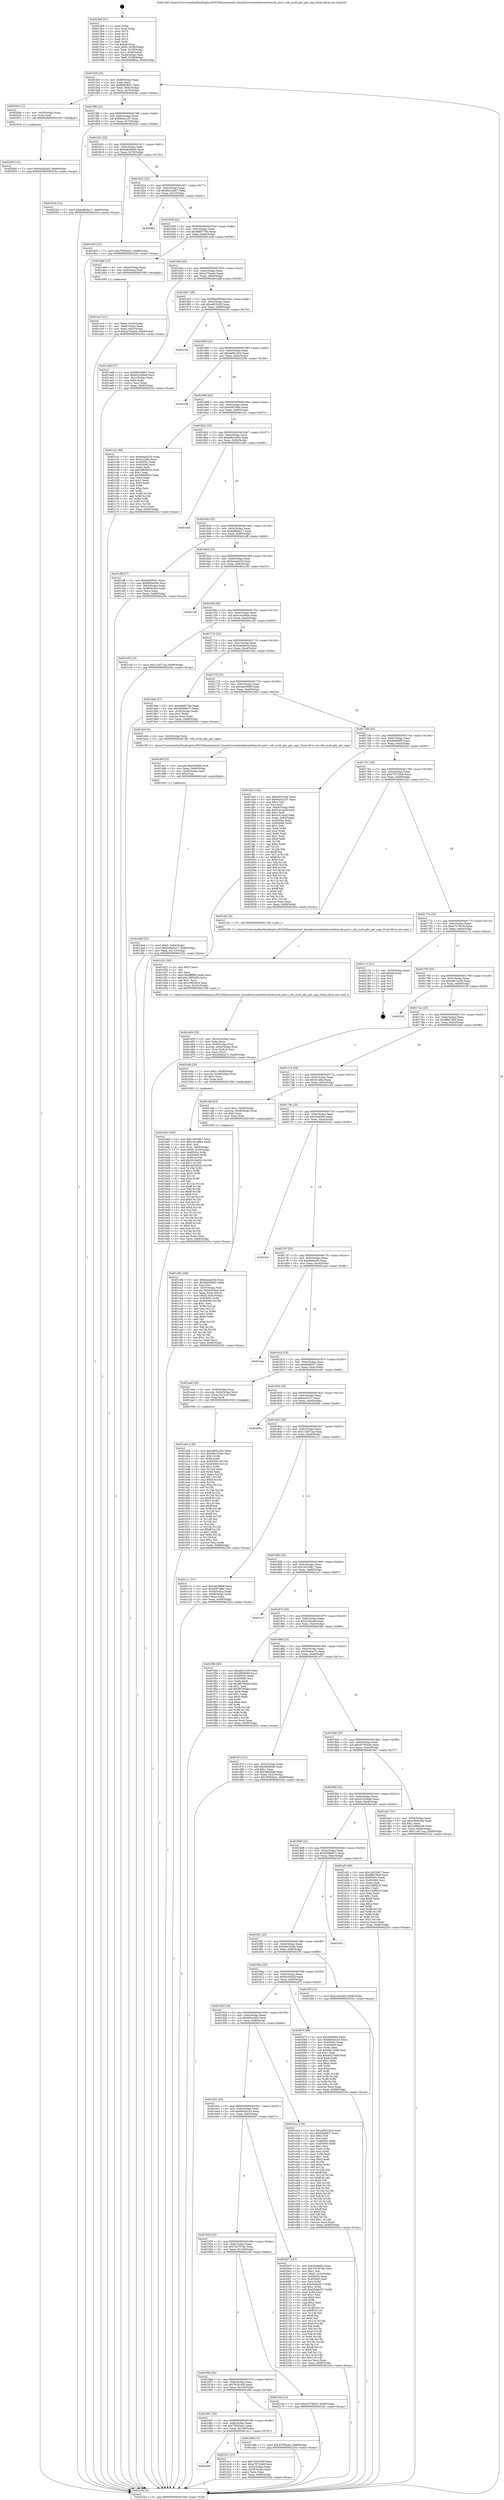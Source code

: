 digraph "0x4015b0" {
  label = "0x4015b0 (/mnt/c/Users/mathe/Desktop/tcc/POCII/binaries/extr_linuxdriversnetethernetsfcmcdi_port.c_efx_mcdi_phy_get_caps_Final-ollvm.out::main(0))"
  labelloc = "t"
  node[shape=record]

  Entry [label="",width=0.3,height=0.3,shape=circle,fillcolor=black,style=filled]
  "0x4015df" [label="{
     0x4015df [23]\l
     | [instrs]\l
     &nbsp;&nbsp;0x4015df \<+3\>: mov -0x68(%rbp),%eax\l
     &nbsp;&nbsp;0x4015e2 \<+2\>: mov %eax,%ecx\l
     &nbsp;&nbsp;0x4015e4 \<+6\>: sub $0x8d62f031,%ecx\l
     &nbsp;&nbsp;0x4015ea \<+3\>: mov %eax,-0x6c(%rbp)\l
     &nbsp;&nbsp;0x4015ed \<+3\>: mov %ecx,-0x70(%rbp)\l
     &nbsp;&nbsp;0x4015f0 \<+6\>: je 000000000040204a \<main+0xa9a\>\l
  }"]
  "0x40204a" [label="{
     0x40204a [12]\l
     | [instrs]\l
     &nbsp;&nbsp;0x40204a \<+4\>: mov -0x50(%rbp),%rax\l
     &nbsp;&nbsp;0x40204e \<+3\>: mov %rax,%rdi\l
     &nbsp;&nbsp;0x402051 \<+5\>: call 0000000000401030 \<free@plt\>\l
     | [calls]\l
     &nbsp;&nbsp;0x401030 \{1\} (unknown)\l
  }"]
  "0x4015f6" [label="{
     0x4015f6 [22]\l
     | [instrs]\l
     &nbsp;&nbsp;0x4015f6 \<+5\>: jmp 00000000004015fb \<main+0x4b\>\l
     &nbsp;&nbsp;0x4015fb \<+3\>: mov -0x6c(%rbp),%eax\l
     &nbsp;&nbsp;0x4015fe \<+5\>: sub $0x9a3a12f7,%eax\l
     &nbsp;&nbsp;0x401603 \<+3\>: mov %eax,-0x74(%rbp)\l
     &nbsp;&nbsp;0x401606 \<+6\>: je 000000000040203e \<main+0xa8e\>\l
  }"]
  Exit [label="",width=0.3,height=0.3,shape=circle,fillcolor=black,style=filled,peripheries=2]
  "0x40203e" [label="{
     0x40203e [12]\l
     | [instrs]\l
     &nbsp;&nbsp;0x40203e \<+7\>: movl $0xbd9e9a17,-0x68(%rbp)\l
     &nbsp;&nbsp;0x402045 \<+5\>: jmp 000000000040225a \<main+0xcaa\>\l
  }"]
  "0x40160c" [label="{
     0x40160c [22]\l
     | [instrs]\l
     &nbsp;&nbsp;0x40160c \<+5\>: jmp 0000000000401611 \<main+0x61\>\l
     &nbsp;&nbsp;0x401611 \<+3\>: mov -0x6c(%rbp),%eax\l
     &nbsp;&nbsp;0x401614 \<+5\>: sub $0x9a8398d3,%eax\l
     &nbsp;&nbsp;0x401619 \<+3\>: mov %eax,-0x78(%rbp)\l
     &nbsp;&nbsp;0x40161c \<+6\>: je 0000000000401d05 \<main+0x755\>\l
  }"]
  "0x402056" [label="{
     0x402056 [12]\l
     | [instrs]\l
     &nbsp;&nbsp;0x402056 \<+7\>: movl $0x643d5a2f,-0x68(%rbp)\l
     &nbsp;&nbsp;0x40205d \<+5\>: jmp 000000000040225a \<main+0xcaa\>\l
  }"]
  "0x401d05" [label="{
     0x401d05 [12]\l
     | [instrs]\l
     &nbsp;&nbsp;0x401d05 \<+7\>: movl $0x78583ee1,-0x68(%rbp)\l
     &nbsp;&nbsp;0x401d0c \<+5\>: jmp 000000000040225a \<main+0xcaa\>\l
  }"]
  "0x401622" [label="{
     0x401622 [22]\l
     | [instrs]\l
     &nbsp;&nbsp;0x401622 \<+5\>: jmp 0000000000401627 \<main+0x77\>\l
     &nbsp;&nbsp;0x401627 \<+3\>: mov -0x6c(%rbp),%eax\l
     &nbsp;&nbsp;0x40162a \<+5\>: sub $0x9b2c4bb7,%eax\l
     &nbsp;&nbsp;0x40162f \<+3\>: mov %eax,-0x7c(%rbp)\l
     &nbsp;&nbsp;0x401632 \<+6\>: je 0000000000402062 \<main+0xab2\>\l
  }"]
  "0x401eb4" [label="{
     0x401eb4 [139]\l
     | [instrs]\l
     &nbsp;&nbsp;0x401eb4 \<+5\>: mov $0xad941454,%edx\l
     &nbsp;&nbsp;0x401eb9 \<+5\>: mov $0x49e15e9e,%esi\l
     &nbsp;&nbsp;0x401ebe \<+3\>: mov $0x1,%r8b\l
     &nbsp;&nbsp;0x401ec1 \<+3\>: xor %r9d,%r9d\l
     &nbsp;&nbsp;0x401ec4 \<+8\>: mov 0x40505c,%r10d\l
     &nbsp;&nbsp;0x401ecc \<+8\>: mov 0x405060,%r11d\l
     &nbsp;&nbsp;0x401ed4 \<+4\>: sub $0x1,%r9d\l
     &nbsp;&nbsp;0x401ed8 \<+3\>: mov %r10d,%ebx\l
     &nbsp;&nbsp;0x401edb \<+3\>: add %r9d,%ebx\l
     &nbsp;&nbsp;0x401ede \<+4\>: imul %ebx,%r10d\l
     &nbsp;&nbsp;0x401ee2 \<+4\>: and $0x1,%r10d\l
     &nbsp;&nbsp;0x401ee6 \<+4\>: cmp $0x0,%r10d\l
     &nbsp;&nbsp;0x401eea \<+4\>: sete %r14b\l
     &nbsp;&nbsp;0x401eee \<+4\>: cmp $0xa,%r11d\l
     &nbsp;&nbsp;0x401ef2 \<+4\>: setl %r15b\l
     &nbsp;&nbsp;0x401ef6 \<+3\>: mov %r14b,%r12b\l
     &nbsp;&nbsp;0x401ef9 \<+4\>: xor $0xff,%r12b\l
     &nbsp;&nbsp;0x401efd \<+3\>: mov %r15b,%r13b\l
     &nbsp;&nbsp;0x401f00 \<+4\>: xor $0xff,%r13b\l
     &nbsp;&nbsp;0x401f04 \<+4\>: xor $0x1,%r8b\l
     &nbsp;&nbsp;0x401f08 \<+3\>: mov %r12b,%al\l
     &nbsp;&nbsp;0x401f0b \<+2\>: and $0xff,%al\l
     &nbsp;&nbsp;0x401f0d \<+3\>: and %r8b,%r14b\l
     &nbsp;&nbsp;0x401f10 \<+3\>: mov %r13b,%cl\l
     &nbsp;&nbsp;0x401f13 \<+3\>: and $0xff,%cl\l
     &nbsp;&nbsp;0x401f16 \<+3\>: and %r8b,%r15b\l
     &nbsp;&nbsp;0x401f19 \<+3\>: or %r14b,%al\l
     &nbsp;&nbsp;0x401f1c \<+3\>: or %r15b,%cl\l
     &nbsp;&nbsp;0x401f1f \<+2\>: xor %cl,%al\l
     &nbsp;&nbsp;0x401f21 \<+3\>: or %r13b,%r12b\l
     &nbsp;&nbsp;0x401f24 \<+4\>: xor $0xff,%r12b\l
     &nbsp;&nbsp;0x401f28 \<+4\>: or $0x1,%r8b\l
     &nbsp;&nbsp;0x401f2c \<+3\>: and %r8b,%r12b\l
     &nbsp;&nbsp;0x401f2f \<+3\>: or %r12b,%al\l
     &nbsp;&nbsp;0x401f32 \<+2\>: test $0x1,%al\l
     &nbsp;&nbsp;0x401f34 \<+3\>: cmovne %esi,%edx\l
     &nbsp;&nbsp;0x401f37 \<+3\>: mov %edx,-0x68(%rbp)\l
     &nbsp;&nbsp;0x401f3a \<+5\>: jmp 000000000040225a \<main+0xcaa\>\l
  }"]
  "0x402062" [label="{
     0x402062\l
  }", style=dashed]
  "0x401638" [label="{
     0x401638 [22]\l
     | [instrs]\l
     &nbsp;&nbsp;0x401638 \<+5\>: jmp 000000000040163d \<main+0x8d\>\l
     &nbsp;&nbsp;0x40163d \<+3\>: mov -0x6c(%rbp),%eax\l
     &nbsp;&nbsp;0x401640 \<+5\>: sub $0x9d68779a,%eax\l
     &nbsp;&nbsp;0x401645 \<+3\>: mov %eax,-0x80(%rbp)\l
     &nbsp;&nbsp;0x401648 \<+6\>: je 0000000000401ab6 \<main+0x506\>\l
  }"]
  "0x401de6" [label="{
     0x401de6 [25]\l
     | [instrs]\l
     &nbsp;&nbsp;0x401de6 \<+7\>: movl $0x0,-0x64(%rbp)\l
     &nbsp;&nbsp;0x401ded \<+7\>: movl $0xbd9e9a17,-0x68(%rbp)\l
     &nbsp;&nbsp;0x401df4 \<+6\>: mov %eax,-0x110(%rbp)\l
     &nbsp;&nbsp;0x401dfa \<+5\>: jmp 000000000040225a \<main+0xcaa\>\l
  }"]
  "0x401ab6" [label="{
     0x401ab6 [13]\l
     | [instrs]\l
     &nbsp;&nbsp;0x401ab6 \<+4\>: mov -0x40(%rbp),%rax\l
     &nbsp;&nbsp;0x401aba \<+4\>: mov 0x8(%rax),%rdi\l
     &nbsp;&nbsp;0x401abe \<+5\>: call 0000000000401060 \<atoi@plt\>\l
     | [calls]\l
     &nbsp;&nbsp;0x401060 \{1\} (unknown)\l
  }"]
  "0x40164e" [label="{
     0x40164e [25]\l
     | [instrs]\l
     &nbsp;&nbsp;0x40164e \<+5\>: jmp 0000000000401653 \<main+0xa3\>\l
     &nbsp;&nbsp;0x401653 \<+3\>: mov -0x6c(%rbp),%eax\l
     &nbsp;&nbsp;0x401656 \<+5\>: sub $0xa275aacb,%eax\l
     &nbsp;&nbsp;0x40165b \<+6\>: mov %eax,-0x84(%rbp)\l
     &nbsp;&nbsp;0x401661 \<+6\>: je 0000000000401ad8 \<main+0x528\>\l
  }"]
  "0x401dcf" [label="{
     0x401dcf [23]\l
     | [instrs]\l
     &nbsp;&nbsp;0x401dcf \<+10\>: movabs $0x4030b6,%rdi\l
     &nbsp;&nbsp;0x401dd9 \<+3\>: mov %eax,-0x60(%rbp)\l
     &nbsp;&nbsp;0x401ddc \<+3\>: mov -0x60(%rbp),%esi\l
     &nbsp;&nbsp;0x401ddf \<+2\>: mov $0x0,%al\l
     &nbsp;&nbsp;0x401de1 \<+5\>: call 0000000000401040 \<printf@plt\>\l
     | [calls]\l
     &nbsp;&nbsp;0x401040 \{1\} (unknown)\l
  }"]
  "0x401ad8" [label="{
     0x401ad8 [27]\l
     | [instrs]\l
     &nbsp;&nbsp;0x401ad8 \<+5\>: mov $0x9b2c4bb7,%eax\l
     &nbsp;&nbsp;0x401add \<+5\>: mov $0x421b5be8,%ecx\l
     &nbsp;&nbsp;0x401ae2 \<+3\>: mov -0x2c(%rbp),%edx\l
     &nbsp;&nbsp;0x401ae5 \<+3\>: cmp $0x0,%edx\l
     &nbsp;&nbsp;0x401ae8 \<+3\>: cmove %ecx,%eax\l
     &nbsp;&nbsp;0x401aeb \<+3\>: mov %eax,-0x68(%rbp)\l
     &nbsp;&nbsp;0x401aee \<+5\>: jmp 000000000040225a \<main+0xcaa\>\l
  }"]
  "0x401667" [label="{
     0x401667 [25]\l
     | [instrs]\l
     &nbsp;&nbsp;0x401667 \<+5\>: jmp 000000000040166c \<main+0xbc\>\l
     &nbsp;&nbsp;0x40166c \<+3\>: mov -0x6c(%rbp),%eax\l
     &nbsp;&nbsp;0x40166f \<+5\>: sub $0xa4f15c50,%eax\l
     &nbsp;&nbsp;0x401674 \<+6\>: mov %eax,-0x88(%rbp)\l
     &nbsp;&nbsp;0x40167a \<+6\>: je 000000000040222b \<main+0xc7b\>\l
  }"]
  "0x401d59" [label="{
     0x401d59 [35]\l
     | [instrs]\l
     &nbsp;&nbsp;0x401d59 \<+6\>: mov -0x10c(%rbp),%ecx\l
     &nbsp;&nbsp;0x401d5f \<+3\>: imul %eax,%ecx\l
     &nbsp;&nbsp;0x401d62 \<+4\>: mov -0x50(%rbp),%rsi\l
     &nbsp;&nbsp;0x401d66 \<+4\>: movslq -0x54(%rbp),%rdi\l
     &nbsp;&nbsp;0x401d6a \<+4\>: mov (%rsi,%rdi,8),%rsi\l
     &nbsp;&nbsp;0x401d6e \<+2\>: mov %ecx,(%rsi)\l
     &nbsp;&nbsp;0x401d70 \<+7\>: movl $0x3b0bac7c,-0x68(%rbp)\l
     &nbsp;&nbsp;0x401d77 \<+5\>: jmp 000000000040225a \<main+0xcaa\>\l
  }"]
  "0x40222b" [label="{
     0x40222b\l
  }", style=dashed]
  "0x401680" [label="{
     0x401680 [25]\l
     | [instrs]\l
     &nbsp;&nbsp;0x401680 \<+5\>: jmp 0000000000401685 \<main+0xd5\>\l
     &nbsp;&nbsp;0x401685 \<+3\>: mov -0x6c(%rbp),%eax\l
     &nbsp;&nbsp;0x401688 \<+5\>: sub $0xad941454,%eax\l
     &nbsp;&nbsp;0x40168d \<+6\>: mov %eax,-0x8c(%rbp)\l
     &nbsp;&nbsp;0x401693 \<+6\>: je 000000000040220b \<main+0xc5b\>\l
  }"]
  "0x401d31" [label="{
     0x401d31 [40]\l
     | [instrs]\l
     &nbsp;&nbsp;0x401d31 \<+5\>: mov $0x2,%ecx\l
     &nbsp;&nbsp;0x401d36 \<+1\>: cltd\l
     &nbsp;&nbsp;0x401d37 \<+2\>: idiv %ecx\l
     &nbsp;&nbsp;0x401d39 \<+6\>: imul $0xfffffffe,%edx,%ecx\l
     &nbsp;&nbsp;0x401d3f \<+6\>: add $0x19f02d5d,%ecx\l
     &nbsp;&nbsp;0x401d45 \<+3\>: add $0x1,%ecx\l
     &nbsp;&nbsp;0x401d48 \<+6\>: sub $0x19f02d5d,%ecx\l
     &nbsp;&nbsp;0x401d4e \<+6\>: mov %ecx,-0x10c(%rbp)\l
     &nbsp;&nbsp;0x401d54 \<+5\>: call 0000000000401160 \<next_i\>\l
     | [calls]\l
     &nbsp;&nbsp;0x401160 \{1\} (/mnt/c/Users/mathe/Desktop/tcc/POCII/binaries/extr_linuxdriversnetethernetsfcmcdi_port.c_efx_mcdi_phy_get_caps_Final-ollvm.out::next_i)\l
  }"]
  "0x40220b" [label="{
     0x40220b\l
  }", style=dashed]
  "0x401699" [label="{
     0x401699 [25]\l
     | [instrs]\l
     &nbsp;&nbsp;0x401699 \<+5\>: jmp 000000000040169e \<main+0xee\>\l
     &nbsp;&nbsp;0x40169e \<+3\>: mov -0x6c(%rbp),%eax\l
     &nbsp;&nbsp;0x4016a1 \<+5\>: sub $0xb0974fbc,%eax\l
     &nbsp;&nbsp;0x4016a6 \<+6\>: mov %eax,-0x90(%rbp)\l
     &nbsp;&nbsp;0x4016ac \<+6\>: je 0000000000401c2c \<main+0x67c\>\l
  }"]
  "0x4019a0" [label="{
     0x4019a0\l
  }", style=dashed]
  "0x401c2c" [label="{
     0x401c2c [88]\l
     | [instrs]\l
     &nbsp;&nbsp;0x401c2c \<+5\>: mov $0xbeead23b,%eax\l
     &nbsp;&nbsp;0x401c31 \<+5\>: mov $0x5c2d9a,%ecx\l
     &nbsp;&nbsp;0x401c36 \<+7\>: mov 0x40505c,%edx\l
     &nbsp;&nbsp;0x401c3d \<+7\>: mov 0x405060,%esi\l
     &nbsp;&nbsp;0x401c44 \<+2\>: mov %edx,%edi\l
     &nbsp;&nbsp;0x401c46 \<+6\>: sub $0xb98d5923,%edi\l
     &nbsp;&nbsp;0x401c4c \<+3\>: sub $0x1,%edi\l
     &nbsp;&nbsp;0x401c4f \<+6\>: add $0xb98d5923,%edi\l
     &nbsp;&nbsp;0x401c55 \<+3\>: imul %edi,%edx\l
     &nbsp;&nbsp;0x401c58 \<+3\>: and $0x1,%edx\l
     &nbsp;&nbsp;0x401c5b \<+3\>: cmp $0x0,%edx\l
     &nbsp;&nbsp;0x401c5e \<+4\>: sete %r8b\l
     &nbsp;&nbsp;0x401c62 \<+3\>: cmp $0xa,%esi\l
     &nbsp;&nbsp;0x401c65 \<+4\>: setl %r9b\l
     &nbsp;&nbsp;0x401c69 \<+3\>: mov %r8b,%r10b\l
     &nbsp;&nbsp;0x401c6c \<+3\>: and %r9b,%r10b\l
     &nbsp;&nbsp;0x401c6f \<+3\>: xor %r9b,%r8b\l
     &nbsp;&nbsp;0x401c72 \<+3\>: or %r8b,%r10b\l
     &nbsp;&nbsp;0x401c75 \<+4\>: test $0x1,%r10b\l
     &nbsp;&nbsp;0x401c79 \<+3\>: cmovne %ecx,%eax\l
     &nbsp;&nbsp;0x401c7c \<+3\>: mov %eax,-0x68(%rbp)\l
     &nbsp;&nbsp;0x401c7f \<+5\>: jmp 000000000040225a \<main+0xcaa\>\l
  }"]
  "0x4016b2" [label="{
     0x4016b2 [25]\l
     | [instrs]\l
     &nbsp;&nbsp;0x4016b2 \<+5\>: jmp 00000000004016b7 \<main+0x107\>\l
     &nbsp;&nbsp;0x4016b7 \<+3\>: mov -0x6c(%rbp),%eax\l
     &nbsp;&nbsp;0x4016ba \<+5\>: sub $0xb981b40d,%eax\l
     &nbsp;&nbsp;0x4016bf \<+6\>: mov %eax,-0x94(%rbp)\l
     &nbsp;&nbsp;0x4016c5 \<+6\>: je 0000000000401a4b \<main+0x49b\>\l
  }"]
  "0x401d11" [label="{
     0x401d11 [27]\l
     | [instrs]\l
     &nbsp;&nbsp;0x401d11 \<+5\>: mov $0x7828183f,%eax\l
     &nbsp;&nbsp;0x401d16 \<+5\>: mov $0xe70724b8,%ecx\l
     &nbsp;&nbsp;0x401d1b \<+3\>: mov -0x5c(%rbp),%edx\l
     &nbsp;&nbsp;0x401d1e \<+3\>: cmp -0x58(%rbp),%edx\l
     &nbsp;&nbsp;0x401d21 \<+3\>: cmovl %ecx,%eax\l
     &nbsp;&nbsp;0x401d24 \<+3\>: mov %eax,-0x68(%rbp)\l
     &nbsp;&nbsp;0x401d27 \<+5\>: jmp 000000000040225a \<main+0xcaa\>\l
  }"]
  "0x401a4b" [label="{
     0x401a4b\l
  }", style=dashed]
  "0x4016cb" [label="{
     0x4016cb [25]\l
     | [instrs]\l
     &nbsp;&nbsp;0x4016cb \<+5\>: jmp 00000000004016d0 \<main+0x120\>\l
     &nbsp;&nbsp;0x4016d0 \<+3\>: mov -0x6c(%rbp),%eax\l
     &nbsp;&nbsp;0x4016d3 \<+5\>: sub $0xbd9e9a17,%eax\l
     &nbsp;&nbsp;0x4016d8 \<+6\>: mov %eax,-0x98(%rbp)\l
     &nbsp;&nbsp;0x4016de \<+6\>: je 0000000000401dff \<main+0x84f\>\l
  }"]
  "0x401987" [label="{
     0x401987 [25]\l
     | [instrs]\l
     &nbsp;&nbsp;0x401987 \<+5\>: jmp 000000000040198c \<main+0x3dc\>\l
     &nbsp;&nbsp;0x40198c \<+3\>: mov -0x6c(%rbp),%eax\l
     &nbsp;&nbsp;0x40198f \<+5\>: sub $0x78583ee1,%eax\l
     &nbsp;&nbsp;0x401994 \<+6\>: mov %eax,-0x108(%rbp)\l
     &nbsp;&nbsp;0x40199a \<+6\>: je 0000000000401d11 \<main+0x761\>\l
  }"]
  "0x401dff" [label="{
     0x401dff [27]\l
     | [instrs]\l
     &nbsp;&nbsp;0x401dff \<+5\>: mov $0x8d62f031,%eax\l
     &nbsp;&nbsp;0x401e04 \<+5\>: mov $0x665ecfd4,%ecx\l
     &nbsp;&nbsp;0x401e09 \<+3\>: mov -0x64(%rbp),%edx\l
     &nbsp;&nbsp;0x401e0c \<+3\>: cmp -0x48(%rbp),%edx\l
     &nbsp;&nbsp;0x401e0f \<+3\>: cmovl %ecx,%eax\l
     &nbsp;&nbsp;0x401e12 \<+3\>: mov %eax,-0x68(%rbp)\l
     &nbsp;&nbsp;0x401e15 \<+5\>: jmp 000000000040225a \<main+0xcaa\>\l
  }"]
  "0x4016e4" [label="{
     0x4016e4 [25]\l
     | [instrs]\l
     &nbsp;&nbsp;0x4016e4 \<+5\>: jmp 00000000004016e9 \<main+0x139\>\l
     &nbsp;&nbsp;0x4016e9 \<+3\>: mov -0x6c(%rbp),%eax\l
     &nbsp;&nbsp;0x4016ec \<+5\>: sub $0xbeead23b,%eax\l
     &nbsp;&nbsp;0x4016f1 \<+6\>: mov %eax,-0x9c(%rbp)\l
     &nbsp;&nbsp;0x4016f7 \<+6\>: je 00000000004021d5 \<main+0xc25\>\l
  }"]
  "0x401d9b" [label="{
     0x401d9b [12]\l
     | [instrs]\l
     &nbsp;&nbsp;0x401d9b \<+7\>: movl $0x40795a4b,-0x68(%rbp)\l
     &nbsp;&nbsp;0x401da2 \<+5\>: jmp 000000000040225a \<main+0xcaa\>\l
  }"]
  "0x4021d5" [label="{
     0x4021d5\l
  }", style=dashed]
  "0x4016fd" [label="{
     0x4016fd [25]\l
     | [instrs]\l
     &nbsp;&nbsp;0x4016fd \<+5\>: jmp 0000000000401702 \<main+0x152\>\l
     &nbsp;&nbsp;0x401702 \<+3\>: mov -0x6c(%rbp),%eax\l
     &nbsp;&nbsp;0x401705 \<+5\>: sub $0xc3ccd8b4,%eax\l
     &nbsp;&nbsp;0x40170a \<+6\>: mov %eax,-0xa0(%rbp)\l
     &nbsp;&nbsp;0x401710 \<+6\>: je 0000000000401c05 \<main+0x655\>\l
  }"]
  "0x40196e" [label="{
     0x40196e [25]\l
     | [instrs]\l
     &nbsp;&nbsp;0x40196e \<+5\>: jmp 0000000000401973 \<main+0x3c3\>\l
     &nbsp;&nbsp;0x401973 \<+3\>: mov -0x6c(%rbp),%eax\l
     &nbsp;&nbsp;0x401976 \<+5\>: sub $0x7828183f,%eax\l
     &nbsp;&nbsp;0x40197b \<+6\>: mov %eax,-0x104(%rbp)\l
     &nbsp;&nbsp;0x401981 \<+6\>: je 0000000000401d9b \<main+0x7eb\>\l
  }"]
  "0x401c05" [label="{
     0x401c05 [12]\l
     | [instrs]\l
     &nbsp;&nbsp;0x401c05 \<+7\>: movl $0x114d71aa,-0x68(%rbp)\l
     &nbsp;&nbsp;0x401c0c \<+5\>: jmp 000000000040225a \<main+0xcaa\>\l
  }"]
  "0x401716" [label="{
     0x401716 [25]\l
     | [instrs]\l
     &nbsp;&nbsp;0x401716 \<+5\>: jmp 000000000040171b \<main+0x16b\>\l
     &nbsp;&nbsp;0x40171b \<+3\>: mov -0x6c(%rbp),%eax\l
     &nbsp;&nbsp;0x40171e \<+5\>: sub $0xd3e9de5a,%eax\l
     &nbsp;&nbsp;0x401723 \<+6\>: mov %eax,-0xa4(%rbp)\l
     &nbsp;&nbsp;0x401729 \<+6\>: je 00000000004019aa \<main+0x3fa\>\l
  }"]
  "0x40216e" [label="{
     0x40216e [12]\l
     | [instrs]\l
     &nbsp;&nbsp;0x40216e \<+7\>: movl $0xe7578e30,-0x68(%rbp)\l
     &nbsp;&nbsp;0x402175 \<+5\>: jmp 000000000040225a \<main+0xcaa\>\l
  }"]
  "0x4019aa" [label="{
     0x4019aa [27]\l
     | [instrs]\l
     &nbsp;&nbsp;0x4019aa \<+5\>: mov $0x9d68779a,%eax\l
     &nbsp;&nbsp;0x4019af \<+5\>: mov $0x4506b671,%ecx\l
     &nbsp;&nbsp;0x4019b4 \<+3\>: mov -0x30(%rbp),%edx\l
     &nbsp;&nbsp;0x4019b7 \<+3\>: cmp $0x2,%edx\l
     &nbsp;&nbsp;0x4019ba \<+3\>: cmovne %ecx,%eax\l
     &nbsp;&nbsp;0x4019bd \<+3\>: mov %eax,-0x68(%rbp)\l
     &nbsp;&nbsp;0x4019c0 \<+5\>: jmp 000000000040225a \<main+0xcaa\>\l
  }"]
  "0x40172f" [label="{
     0x40172f [25]\l
     | [instrs]\l
     &nbsp;&nbsp;0x40172f \<+5\>: jmp 0000000000401734 \<main+0x184\>\l
     &nbsp;&nbsp;0x401734 \<+3\>: mov -0x6c(%rbp),%eax\l
     &nbsp;&nbsp;0x401737 \<+5\>: sub $0xdab3884f,%eax\l
     &nbsp;&nbsp;0x40173c \<+6\>: mov %eax,-0xa8(%rbp)\l
     &nbsp;&nbsp;0x401742 \<+6\>: je 0000000000401dc6 \<main+0x816\>\l
  }"]
  "0x40225a" [label="{
     0x40225a [5]\l
     | [instrs]\l
     &nbsp;&nbsp;0x40225a \<+5\>: jmp 00000000004015df \<main+0x2f\>\l
  }"]
  "0x4015b0" [label="{
     0x4015b0 [47]\l
     | [instrs]\l
     &nbsp;&nbsp;0x4015b0 \<+1\>: push %rbp\l
     &nbsp;&nbsp;0x4015b1 \<+3\>: mov %rsp,%rbp\l
     &nbsp;&nbsp;0x4015b4 \<+2\>: push %r15\l
     &nbsp;&nbsp;0x4015b6 \<+2\>: push %r14\l
     &nbsp;&nbsp;0x4015b8 \<+2\>: push %r13\l
     &nbsp;&nbsp;0x4015ba \<+2\>: push %r12\l
     &nbsp;&nbsp;0x4015bc \<+1\>: push %rbx\l
     &nbsp;&nbsp;0x4015bd \<+7\>: sub $0xe8,%rsp\l
     &nbsp;&nbsp;0x4015c4 \<+7\>: movl $0x0,-0x34(%rbp)\l
     &nbsp;&nbsp;0x4015cb \<+3\>: mov %edi,-0x38(%rbp)\l
     &nbsp;&nbsp;0x4015ce \<+4\>: mov %rsi,-0x40(%rbp)\l
     &nbsp;&nbsp;0x4015d2 \<+3\>: mov -0x38(%rbp),%edi\l
     &nbsp;&nbsp;0x4015d5 \<+3\>: mov %edi,-0x30(%rbp)\l
     &nbsp;&nbsp;0x4015d8 \<+7\>: movl $0xd3e9de5a,-0x68(%rbp)\l
  }"]
  "0x401ac3" [label="{
     0x401ac3 [21]\l
     | [instrs]\l
     &nbsp;&nbsp;0x401ac3 \<+3\>: mov %eax,-0x44(%rbp)\l
     &nbsp;&nbsp;0x401ac6 \<+3\>: mov -0x44(%rbp),%eax\l
     &nbsp;&nbsp;0x401ac9 \<+3\>: mov %eax,-0x2c(%rbp)\l
     &nbsp;&nbsp;0x401acc \<+7\>: movl $0xa275aacb,-0x68(%rbp)\l
     &nbsp;&nbsp;0x401ad3 \<+5\>: jmp 000000000040225a \<main+0xcaa\>\l
  }"]
  "0x401955" [label="{
     0x401955 [25]\l
     | [instrs]\l
     &nbsp;&nbsp;0x401955 \<+5\>: jmp 000000000040195a \<main+0x3aa\>\l
     &nbsp;&nbsp;0x40195a \<+3\>: mov -0x6c(%rbp),%eax\l
     &nbsp;&nbsp;0x40195d \<+5\>: sub $0x75e797a6,%eax\l
     &nbsp;&nbsp;0x401962 \<+6\>: mov %eax,-0x100(%rbp)\l
     &nbsp;&nbsp;0x401968 \<+6\>: je 000000000040216e \<main+0xbbe\>\l
  }"]
  "0x401dc6" [label="{
     0x401dc6 [9]\l
     | [instrs]\l
     &nbsp;&nbsp;0x401dc6 \<+4\>: mov -0x50(%rbp),%rdi\l
     &nbsp;&nbsp;0x401dca \<+5\>: call 00000000004013f0 \<efx_mcdi_phy_get_caps\>\l
     | [calls]\l
     &nbsp;&nbsp;0x4013f0 \{1\} (/mnt/c/Users/mathe/Desktop/tcc/POCII/binaries/extr_linuxdriversnetethernetsfcmcdi_port.c_efx_mcdi_phy_get_caps_Final-ollvm.out::efx_mcdi_phy_get_caps)\l
  }"]
  "0x401748" [label="{
     0x401748 [25]\l
     | [instrs]\l
     &nbsp;&nbsp;0x401748 \<+5\>: jmp 000000000040174d \<main+0x19d\>\l
     &nbsp;&nbsp;0x40174d \<+3\>: mov -0x6c(%rbp),%eax\l
     &nbsp;&nbsp;0x401750 \<+5\>: sub $0xdfd0fd99,%eax\l
     &nbsp;&nbsp;0x401755 \<+6\>: mov %eax,-0xac(%rbp)\l
     &nbsp;&nbsp;0x40175b \<+6\>: je 0000000000401fa3 \<main+0x9f3\>\l
  }"]
  "0x4020d7" [label="{
     0x4020d7 [151]\l
     | [instrs]\l
     &nbsp;&nbsp;0x4020d7 \<+5\>: mov $0x20a8d5a,%eax\l
     &nbsp;&nbsp;0x4020dc \<+5\>: mov $0x75e797a6,%ecx\l
     &nbsp;&nbsp;0x4020e1 \<+2\>: mov $0x1,%dl\l
     &nbsp;&nbsp;0x4020e3 \<+7\>: movl $0x0,-0x34(%rbp)\l
     &nbsp;&nbsp;0x4020ea \<+7\>: mov 0x40505c,%esi\l
     &nbsp;&nbsp;0x4020f1 \<+7\>: mov 0x405060,%edi\l
     &nbsp;&nbsp;0x4020f8 \<+3\>: mov %esi,%r8d\l
     &nbsp;&nbsp;0x4020fb \<+7\>: sub $0xd5dab027,%r8d\l
     &nbsp;&nbsp;0x402102 \<+4\>: sub $0x1,%r8d\l
     &nbsp;&nbsp;0x402106 \<+7\>: add $0xd5dab027,%r8d\l
     &nbsp;&nbsp;0x40210d \<+4\>: imul %r8d,%esi\l
     &nbsp;&nbsp;0x402111 \<+3\>: and $0x1,%esi\l
     &nbsp;&nbsp;0x402114 \<+3\>: cmp $0x0,%esi\l
     &nbsp;&nbsp;0x402117 \<+4\>: sete %r9b\l
     &nbsp;&nbsp;0x40211b \<+3\>: cmp $0xa,%edi\l
     &nbsp;&nbsp;0x40211e \<+4\>: setl %r10b\l
     &nbsp;&nbsp;0x402122 \<+3\>: mov %r9b,%r11b\l
     &nbsp;&nbsp;0x402125 \<+4\>: xor $0xff,%r11b\l
     &nbsp;&nbsp;0x402129 \<+3\>: mov %r10b,%bl\l
     &nbsp;&nbsp;0x40212c \<+3\>: xor $0xff,%bl\l
     &nbsp;&nbsp;0x40212f \<+3\>: xor $0x0,%dl\l
     &nbsp;&nbsp;0x402132 \<+3\>: mov %r11b,%r14b\l
     &nbsp;&nbsp;0x402135 \<+4\>: and $0x0,%r14b\l
     &nbsp;&nbsp;0x402139 \<+3\>: and %dl,%r9b\l
     &nbsp;&nbsp;0x40213c \<+3\>: mov %bl,%r15b\l
     &nbsp;&nbsp;0x40213f \<+4\>: and $0x0,%r15b\l
     &nbsp;&nbsp;0x402143 \<+3\>: and %dl,%r10b\l
     &nbsp;&nbsp;0x402146 \<+3\>: or %r9b,%r14b\l
     &nbsp;&nbsp;0x402149 \<+3\>: or %r10b,%r15b\l
     &nbsp;&nbsp;0x40214c \<+3\>: xor %r15b,%r14b\l
     &nbsp;&nbsp;0x40214f \<+3\>: or %bl,%r11b\l
     &nbsp;&nbsp;0x402152 \<+4\>: xor $0xff,%r11b\l
     &nbsp;&nbsp;0x402156 \<+3\>: or $0x0,%dl\l
     &nbsp;&nbsp;0x402159 \<+3\>: and %dl,%r11b\l
     &nbsp;&nbsp;0x40215c \<+3\>: or %r11b,%r14b\l
     &nbsp;&nbsp;0x40215f \<+4\>: test $0x1,%r14b\l
     &nbsp;&nbsp;0x402163 \<+3\>: cmovne %ecx,%eax\l
     &nbsp;&nbsp;0x402166 \<+3\>: mov %eax,-0x68(%rbp)\l
     &nbsp;&nbsp;0x402169 \<+5\>: jmp 000000000040225a \<main+0xcaa\>\l
  }"]
  "0x401fa3" [label="{
     0x401fa3 [155]\l
     | [instrs]\l
     &nbsp;&nbsp;0x401fa3 \<+5\>: mov $0xa4f15c50,%eax\l
     &nbsp;&nbsp;0x401fa8 \<+5\>: mov $0x9a3a12f7,%ecx\l
     &nbsp;&nbsp;0x401fad \<+2\>: mov $0x1,%dl\l
     &nbsp;&nbsp;0x401faf \<+2\>: xor %esi,%esi\l
     &nbsp;&nbsp;0x401fb1 \<+3\>: mov -0x64(%rbp),%edi\l
     &nbsp;&nbsp;0x401fb4 \<+6\>: add $0x5c414a2f,%edi\l
     &nbsp;&nbsp;0x401fba \<+3\>: add $0x1,%edi\l
     &nbsp;&nbsp;0x401fbd \<+6\>: sub $0x5c414a2f,%edi\l
     &nbsp;&nbsp;0x401fc3 \<+3\>: mov %edi,-0x64(%rbp)\l
     &nbsp;&nbsp;0x401fc6 \<+7\>: mov 0x40505c,%edi\l
     &nbsp;&nbsp;0x401fcd \<+8\>: mov 0x405060,%r8d\l
     &nbsp;&nbsp;0x401fd5 \<+3\>: sub $0x1,%esi\l
     &nbsp;&nbsp;0x401fd8 \<+3\>: mov %edi,%r9d\l
     &nbsp;&nbsp;0x401fdb \<+3\>: add %esi,%r9d\l
     &nbsp;&nbsp;0x401fde \<+4\>: imul %r9d,%edi\l
     &nbsp;&nbsp;0x401fe2 \<+3\>: and $0x1,%edi\l
     &nbsp;&nbsp;0x401fe5 \<+3\>: cmp $0x0,%edi\l
     &nbsp;&nbsp;0x401fe8 \<+4\>: sete %r10b\l
     &nbsp;&nbsp;0x401fec \<+4\>: cmp $0xa,%r8d\l
     &nbsp;&nbsp;0x401ff0 \<+4\>: setl %r11b\l
     &nbsp;&nbsp;0x401ff4 \<+3\>: mov %r10b,%bl\l
     &nbsp;&nbsp;0x401ff7 \<+3\>: xor $0xff,%bl\l
     &nbsp;&nbsp;0x401ffa \<+3\>: mov %r11b,%r14b\l
     &nbsp;&nbsp;0x401ffd \<+4\>: xor $0xff,%r14b\l
     &nbsp;&nbsp;0x402001 \<+3\>: xor $0x0,%dl\l
     &nbsp;&nbsp;0x402004 \<+3\>: mov %bl,%r15b\l
     &nbsp;&nbsp;0x402007 \<+4\>: and $0x0,%r15b\l
     &nbsp;&nbsp;0x40200b \<+3\>: and %dl,%r10b\l
     &nbsp;&nbsp;0x40200e \<+3\>: mov %r14b,%r12b\l
     &nbsp;&nbsp;0x402011 \<+4\>: and $0x0,%r12b\l
     &nbsp;&nbsp;0x402015 \<+3\>: and %dl,%r11b\l
     &nbsp;&nbsp;0x402018 \<+3\>: or %r10b,%r15b\l
     &nbsp;&nbsp;0x40201b \<+3\>: or %r11b,%r12b\l
     &nbsp;&nbsp;0x40201e \<+3\>: xor %r12b,%r15b\l
     &nbsp;&nbsp;0x402021 \<+3\>: or %r14b,%bl\l
     &nbsp;&nbsp;0x402024 \<+3\>: xor $0xff,%bl\l
     &nbsp;&nbsp;0x402027 \<+3\>: or $0x0,%dl\l
     &nbsp;&nbsp;0x40202a \<+2\>: and %dl,%bl\l
     &nbsp;&nbsp;0x40202c \<+3\>: or %bl,%r15b\l
     &nbsp;&nbsp;0x40202f \<+4\>: test $0x1,%r15b\l
     &nbsp;&nbsp;0x402033 \<+3\>: cmovne %ecx,%eax\l
     &nbsp;&nbsp;0x402036 \<+3\>: mov %eax,-0x68(%rbp)\l
     &nbsp;&nbsp;0x402039 \<+5\>: jmp 000000000040225a \<main+0xcaa\>\l
  }"]
  "0x401761" [label="{
     0x401761 [25]\l
     | [instrs]\l
     &nbsp;&nbsp;0x401761 \<+5\>: jmp 0000000000401766 \<main+0x1b6\>\l
     &nbsp;&nbsp;0x401766 \<+3\>: mov -0x6c(%rbp),%eax\l
     &nbsp;&nbsp;0x401769 \<+5\>: sub $0xe70724b8,%eax\l
     &nbsp;&nbsp;0x40176e \<+6\>: mov %eax,-0xb0(%rbp)\l
     &nbsp;&nbsp;0x401774 \<+6\>: je 0000000000401d2c \<main+0x77c\>\l
  }"]
  "0x40193c" [label="{
     0x40193c [25]\l
     | [instrs]\l
     &nbsp;&nbsp;0x40193c \<+5\>: jmp 0000000000401941 \<main+0x391\>\l
     &nbsp;&nbsp;0x401941 \<+3\>: mov -0x6c(%rbp),%eax\l
     &nbsp;&nbsp;0x401944 \<+5\>: sub $0x66c62c23,%eax\l
     &nbsp;&nbsp;0x401949 \<+6\>: mov %eax,-0xfc(%rbp)\l
     &nbsp;&nbsp;0x40194f \<+6\>: je 00000000004020d7 \<main+0xb27\>\l
  }"]
  "0x401d2c" [label="{
     0x401d2c [5]\l
     | [instrs]\l
     &nbsp;&nbsp;0x401d2c \<+5\>: call 0000000000401160 \<next_i\>\l
     | [calls]\l
     &nbsp;&nbsp;0x401160 \{1\} (/mnt/c/Users/mathe/Desktop/tcc/POCII/binaries/extr_linuxdriversnetethernetsfcmcdi_port.c_efx_mcdi_phy_get_caps_Final-ollvm.out::next_i)\l
  }"]
  "0x40177a" [label="{
     0x40177a [25]\l
     | [instrs]\l
     &nbsp;&nbsp;0x40177a \<+5\>: jmp 000000000040177f \<main+0x1cf\>\l
     &nbsp;&nbsp;0x40177f \<+3\>: mov -0x6c(%rbp),%eax\l
     &nbsp;&nbsp;0x401782 \<+5\>: sub $0xe7578e30,%eax\l
     &nbsp;&nbsp;0x401787 \<+6\>: mov %eax,-0xb4(%rbp)\l
     &nbsp;&nbsp;0x40178d \<+6\>: je 000000000040217a \<main+0xbca\>\l
  }"]
  "0x401e1a" [label="{
     0x401e1a [134]\l
     | [instrs]\l
     &nbsp;&nbsp;0x401e1a \<+5\>: mov $0xad941454,%eax\l
     &nbsp;&nbsp;0x401e1f \<+5\>: mov $0xb6d6927,%ecx\l
     &nbsp;&nbsp;0x401e24 \<+2\>: mov $0x1,%dl\l
     &nbsp;&nbsp;0x401e26 \<+2\>: xor %esi,%esi\l
     &nbsp;&nbsp;0x401e28 \<+7\>: mov 0x40505c,%edi\l
     &nbsp;&nbsp;0x401e2f \<+8\>: mov 0x405060,%r8d\l
     &nbsp;&nbsp;0x401e37 \<+3\>: sub $0x1,%esi\l
     &nbsp;&nbsp;0x401e3a \<+3\>: mov %edi,%r9d\l
     &nbsp;&nbsp;0x401e3d \<+3\>: add %esi,%r9d\l
     &nbsp;&nbsp;0x401e40 \<+4\>: imul %r9d,%edi\l
     &nbsp;&nbsp;0x401e44 \<+3\>: and $0x1,%edi\l
     &nbsp;&nbsp;0x401e47 \<+3\>: cmp $0x0,%edi\l
     &nbsp;&nbsp;0x401e4a \<+4\>: sete %r10b\l
     &nbsp;&nbsp;0x401e4e \<+4\>: cmp $0xa,%r8d\l
     &nbsp;&nbsp;0x401e52 \<+4\>: setl %r11b\l
     &nbsp;&nbsp;0x401e56 \<+3\>: mov %r10b,%bl\l
     &nbsp;&nbsp;0x401e59 \<+3\>: xor $0xff,%bl\l
     &nbsp;&nbsp;0x401e5c \<+3\>: mov %r11b,%r14b\l
     &nbsp;&nbsp;0x401e5f \<+4\>: xor $0xff,%r14b\l
     &nbsp;&nbsp;0x401e63 \<+3\>: xor $0x0,%dl\l
     &nbsp;&nbsp;0x401e66 \<+3\>: mov %bl,%r15b\l
     &nbsp;&nbsp;0x401e69 \<+4\>: and $0x0,%r15b\l
     &nbsp;&nbsp;0x401e6d \<+3\>: and %dl,%r10b\l
     &nbsp;&nbsp;0x401e70 \<+3\>: mov %r14b,%r12b\l
     &nbsp;&nbsp;0x401e73 \<+4\>: and $0x0,%r12b\l
     &nbsp;&nbsp;0x401e77 \<+3\>: and %dl,%r11b\l
     &nbsp;&nbsp;0x401e7a \<+3\>: or %r10b,%r15b\l
     &nbsp;&nbsp;0x401e7d \<+3\>: or %r11b,%r12b\l
     &nbsp;&nbsp;0x401e80 \<+3\>: xor %r12b,%r15b\l
     &nbsp;&nbsp;0x401e83 \<+3\>: or %r14b,%bl\l
     &nbsp;&nbsp;0x401e86 \<+3\>: xor $0xff,%bl\l
     &nbsp;&nbsp;0x401e89 \<+3\>: or $0x0,%dl\l
     &nbsp;&nbsp;0x401e8c \<+2\>: and %dl,%bl\l
     &nbsp;&nbsp;0x401e8e \<+3\>: or %bl,%r15b\l
     &nbsp;&nbsp;0x401e91 \<+4\>: test $0x1,%r15b\l
     &nbsp;&nbsp;0x401e95 \<+3\>: cmovne %ecx,%eax\l
     &nbsp;&nbsp;0x401e98 \<+3\>: mov %eax,-0x68(%rbp)\l
     &nbsp;&nbsp;0x401e9b \<+5\>: jmp 000000000040225a \<main+0xcaa\>\l
  }"]
  "0x40217a" [label="{
     0x40217a [21]\l
     | [instrs]\l
     &nbsp;&nbsp;0x40217a \<+3\>: mov -0x34(%rbp),%eax\l
     &nbsp;&nbsp;0x40217d \<+7\>: add $0xe8,%rsp\l
     &nbsp;&nbsp;0x402184 \<+1\>: pop %rbx\l
     &nbsp;&nbsp;0x402185 \<+2\>: pop %r12\l
     &nbsp;&nbsp;0x402187 \<+2\>: pop %r13\l
     &nbsp;&nbsp;0x402189 \<+2\>: pop %r14\l
     &nbsp;&nbsp;0x40218b \<+2\>: pop %r15\l
     &nbsp;&nbsp;0x40218d \<+1\>: pop %rbp\l
     &nbsp;&nbsp;0x40218e \<+1\>: ret\l
  }"]
  "0x401793" [label="{
     0x401793 [25]\l
     | [instrs]\l
     &nbsp;&nbsp;0x401793 \<+5\>: jmp 0000000000401798 \<main+0x1e8\>\l
     &nbsp;&nbsp;0x401798 \<+3\>: mov -0x6c(%rbp),%eax\l
     &nbsp;&nbsp;0x40179b \<+5\>: sub $0xe8b7ae58,%eax\l
     &nbsp;&nbsp;0x4017a0 \<+6\>: mov %eax,-0xb8(%rbp)\l
     &nbsp;&nbsp;0x4017a6 \<+6\>: je 000000000040218f \<main+0xbdf\>\l
  }"]
  "0x401923" [label="{
     0x401923 [25]\l
     | [instrs]\l
     &nbsp;&nbsp;0x401923 \<+5\>: jmp 0000000000401928 \<main+0x378\>\l
     &nbsp;&nbsp;0x401928 \<+3\>: mov -0x6c(%rbp),%eax\l
     &nbsp;&nbsp;0x40192b \<+5\>: sub $0x665ecfd4,%eax\l
     &nbsp;&nbsp;0x401930 \<+6\>: mov %eax,-0xf8(%rbp)\l
     &nbsp;&nbsp;0x401936 \<+6\>: je 0000000000401e1a \<main+0x86a\>\l
  }"]
  "0x40218f" [label="{
     0x40218f\l
  }", style=dashed]
  "0x4017ac" [label="{
     0x4017ac [25]\l
     | [instrs]\l
     &nbsp;&nbsp;0x4017ac \<+5\>: jmp 00000000004017b1 \<main+0x201\>\l
     &nbsp;&nbsp;0x4017b1 \<+3\>: mov -0x6c(%rbp),%eax\l
     &nbsp;&nbsp;0x4017b4 \<+5\>: sub $0xff8d76b8,%eax\l
     &nbsp;&nbsp;0x4017b9 \<+6\>: mov %eax,-0xbc(%rbp)\l
     &nbsp;&nbsp;0x4017bf \<+6\>: je 0000000000401b4b \<main+0x59b\>\l
  }"]
  "0x40207f" [label="{
     0x40207f [88]\l
     | [instrs]\l
     &nbsp;&nbsp;0x40207f \<+5\>: mov $0x20a8d5a,%eax\l
     &nbsp;&nbsp;0x402084 \<+5\>: mov $0x66c62c23,%ecx\l
     &nbsp;&nbsp;0x402089 \<+7\>: mov 0x40505c,%edx\l
     &nbsp;&nbsp;0x402090 \<+7\>: mov 0x405060,%esi\l
     &nbsp;&nbsp;0x402097 \<+2\>: mov %edx,%edi\l
     &nbsp;&nbsp;0x402099 \<+6\>: sub $0xd421048f,%edi\l
     &nbsp;&nbsp;0x40209f \<+3\>: sub $0x1,%edi\l
     &nbsp;&nbsp;0x4020a2 \<+6\>: add $0xd421048f,%edi\l
     &nbsp;&nbsp;0x4020a8 \<+3\>: imul %edi,%edx\l
     &nbsp;&nbsp;0x4020ab \<+3\>: and $0x1,%edx\l
     &nbsp;&nbsp;0x4020ae \<+3\>: cmp $0x0,%edx\l
     &nbsp;&nbsp;0x4020b1 \<+4\>: sete %r8b\l
     &nbsp;&nbsp;0x4020b5 \<+3\>: cmp $0xa,%esi\l
     &nbsp;&nbsp;0x4020b8 \<+4\>: setl %r9b\l
     &nbsp;&nbsp;0x4020bc \<+3\>: mov %r8b,%r10b\l
     &nbsp;&nbsp;0x4020bf \<+3\>: and %r9b,%r10b\l
     &nbsp;&nbsp;0x4020c2 \<+3\>: xor %r9b,%r8b\l
     &nbsp;&nbsp;0x4020c5 \<+3\>: or %r8b,%r10b\l
     &nbsp;&nbsp;0x4020c8 \<+4\>: test $0x1,%r10b\l
     &nbsp;&nbsp;0x4020cc \<+3\>: cmovne %ecx,%eax\l
     &nbsp;&nbsp;0x4020cf \<+3\>: mov %eax,-0x68(%rbp)\l
     &nbsp;&nbsp;0x4020d2 \<+5\>: jmp 000000000040225a \<main+0xcaa\>\l
  }"]
  "0x401b4b" [label="{
     0x401b4b [23]\l
     | [instrs]\l
     &nbsp;&nbsp;0x401b4b \<+7\>: movl $0x1,-0x48(%rbp)\l
     &nbsp;&nbsp;0x401b52 \<+4\>: movslq -0x48(%rbp),%rax\l
     &nbsp;&nbsp;0x401b56 \<+4\>: shl $0x3,%rax\l
     &nbsp;&nbsp;0x401b5a \<+3\>: mov %rax,%rdi\l
     &nbsp;&nbsp;0x401b5d \<+5\>: call 0000000000401050 \<malloc@plt\>\l
     | [calls]\l
     &nbsp;&nbsp;0x401050 \{1\} (unknown)\l
  }"]
  "0x4017c5" [label="{
     0x4017c5 [25]\l
     | [instrs]\l
     &nbsp;&nbsp;0x4017c5 \<+5\>: jmp 00000000004017ca \<main+0x21a\>\l
     &nbsp;&nbsp;0x4017ca \<+3\>: mov -0x6c(%rbp),%eax\l
     &nbsp;&nbsp;0x4017cd \<+5\>: sub $0x5c2d9a,%eax\l
     &nbsp;&nbsp;0x4017d2 \<+6\>: mov %eax,-0xc0(%rbp)\l
     &nbsp;&nbsp;0x4017d8 \<+6\>: je 0000000000401c84 \<main+0x6d4\>\l
  }"]
  "0x40190a" [label="{
     0x40190a [25]\l
     | [instrs]\l
     &nbsp;&nbsp;0x40190a \<+5\>: jmp 000000000040190f \<main+0x35f\>\l
     &nbsp;&nbsp;0x40190f \<+3\>: mov -0x6c(%rbp),%eax\l
     &nbsp;&nbsp;0x401912 \<+5\>: sub $0x643d5a2f,%eax\l
     &nbsp;&nbsp;0x401917 \<+6\>: mov %eax,-0xf4(%rbp)\l
     &nbsp;&nbsp;0x40191d \<+6\>: je 000000000040207f \<main+0xacf\>\l
  }"]
  "0x401c84" [label="{
     0x401c84 [23]\l
     | [instrs]\l
     &nbsp;&nbsp;0x401c84 \<+7\>: movl $0x1,-0x58(%rbp)\l
     &nbsp;&nbsp;0x401c8b \<+4\>: movslq -0x58(%rbp),%rax\l
     &nbsp;&nbsp;0x401c8f \<+4\>: shl $0x2,%rax\l
     &nbsp;&nbsp;0x401c93 \<+3\>: mov %rax,%rdi\l
     &nbsp;&nbsp;0x401c96 \<+5\>: call 0000000000401050 \<malloc@plt\>\l
     | [calls]\l
     &nbsp;&nbsp;0x401050 \{1\} (unknown)\l
  }"]
  "0x4017de" [label="{
     0x4017de [25]\l
     | [instrs]\l
     &nbsp;&nbsp;0x4017de \<+5\>: jmp 00000000004017e3 \<main+0x233\>\l
     &nbsp;&nbsp;0x4017e3 \<+3\>: mov -0x6c(%rbp),%eax\l
     &nbsp;&nbsp;0x4017e6 \<+5\>: sub $0x20a8d5a,%eax\l
     &nbsp;&nbsp;0x4017eb \<+6\>: mov %eax,-0xc4(%rbp)\l
     &nbsp;&nbsp;0x4017f1 \<+6\>: je 000000000040224c \<main+0xc9c\>\l
  }"]
  "0x401f3f" [label="{
     0x401f3f [12]\l
     | [instrs]\l
     &nbsp;&nbsp;0x401f3f \<+7\>: movl $0x2c0ecabf,-0x68(%rbp)\l
     &nbsp;&nbsp;0x401f46 \<+5\>: jmp 000000000040225a \<main+0xcaa\>\l
  }"]
  "0x40224c" [label="{
     0x40224c\l
  }", style=dashed]
  "0x4017f7" [label="{
     0x4017f7 [25]\l
     | [instrs]\l
     &nbsp;&nbsp;0x4017f7 \<+5\>: jmp 00000000004017fc \<main+0x24c\>\l
     &nbsp;&nbsp;0x4017fc \<+3\>: mov -0x6c(%rbp),%eax\l
     &nbsp;&nbsp;0x4017ff \<+5\>: sub $0x8e9eeb0,%eax\l
     &nbsp;&nbsp;0x401804 \<+6\>: mov %eax,-0xc8(%rbp)\l
     &nbsp;&nbsp;0x40180a \<+6\>: je 0000000000401aaa \<main+0x4fa\>\l
  }"]
  "0x4018f1" [label="{
     0x4018f1 [25]\l
     | [instrs]\l
     &nbsp;&nbsp;0x4018f1 \<+5\>: jmp 00000000004018f6 \<main+0x346\>\l
     &nbsp;&nbsp;0x4018f6 \<+3\>: mov -0x6c(%rbp),%eax\l
     &nbsp;&nbsp;0x4018f9 \<+5\>: sub $0x49e15e9e,%eax\l
     &nbsp;&nbsp;0x4018fe \<+6\>: mov %eax,-0xf0(%rbp)\l
     &nbsp;&nbsp;0x401904 \<+6\>: je 0000000000401f3f \<main+0x98f\>\l
  }"]
  "0x401aaa" [label="{
     0x401aaa\l
  }", style=dashed]
  "0x401810" [label="{
     0x401810 [25]\l
     | [instrs]\l
     &nbsp;&nbsp;0x401810 \<+5\>: jmp 0000000000401815 \<main+0x265\>\l
     &nbsp;&nbsp;0x401815 \<+3\>: mov -0x6c(%rbp),%eax\l
     &nbsp;&nbsp;0x401818 \<+5\>: sub $0xb6d6927,%eax\l
     &nbsp;&nbsp;0x40181d \<+6\>: mov %eax,-0xcc(%rbp)\l
     &nbsp;&nbsp;0x401823 \<+6\>: je 0000000000401ea0 \<main+0x8f0\>\l
  }"]
  "0x4019c5" [label="{
     0x4019c5\l
  }", style=dashed]
  "0x401ea0" [label="{
     0x401ea0 [20]\l
     | [instrs]\l
     &nbsp;&nbsp;0x401ea0 \<+4\>: mov -0x50(%rbp),%rax\l
     &nbsp;&nbsp;0x401ea4 \<+4\>: movslq -0x64(%rbp),%rcx\l
     &nbsp;&nbsp;0x401ea8 \<+4\>: mov (%rax,%rcx,8),%rax\l
     &nbsp;&nbsp;0x401eac \<+3\>: mov %rax,%rdi\l
     &nbsp;&nbsp;0x401eaf \<+5\>: call 0000000000401030 \<free@plt\>\l
     | [calls]\l
     &nbsp;&nbsp;0x401030 \{1\} (unknown)\l
  }"]
  "0x401829" [label="{
     0x401829 [25]\l
     | [instrs]\l
     &nbsp;&nbsp;0x401829 \<+5\>: jmp 000000000040182e \<main+0x27e\>\l
     &nbsp;&nbsp;0x40182e \<+3\>: mov -0x6c(%rbp),%eax\l
     &nbsp;&nbsp;0x401831 \<+5\>: sub $0xba2f1e7,%eax\l
     &nbsp;&nbsp;0x401836 \<+6\>: mov %eax,-0xd0(%rbp)\l
     &nbsp;&nbsp;0x40183c \<+6\>: je 000000000040206e \<main+0xabe\>\l
  }"]
  "0x401c9b" [label="{
     0x401c9b [106]\l
     | [instrs]\l
     &nbsp;&nbsp;0x401c9b \<+5\>: mov $0xbeead23b,%ecx\l
     &nbsp;&nbsp;0x401ca0 \<+5\>: mov $0x9a8398d3,%edx\l
     &nbsp;&nbsp;0x401ca5 \<+2\>: xor %esi,%esi\l
     &nbsp;&nbsp;0x401ca7 \<+4\>: mov -0x50(%rbp),%rdi\l
     &nbsp;&nbsp;0x401cab \<+4\>: movslq -0x54(%rbp),%r8\l
     &nbsp;&nbsp;0x401caf \<+4\>: mov %rax,(%rdi,%r8,8)\l
     &nbsp;&nbsp;0x401cb3 \<+7\>: movl $0x0,-0x5c(%rbp)\l
     &nbsp;&nbsp;0x401cba \<+8\>: mov 0x40505c,%r9d\l
     &nbsp;&nbsp;0x401cc2 \<+8\>: mov 0x405060,%r10d\l
     &nbsp;&nbsp;0x401cca \<+3\>: sub $0x1,%esi\l
     &nbsp;&nbsp;0x401ccd \<+3\>: mov %r9d,%r11d\l
     &nbsp;&nbsp;0x401cd0 \<+3\>: add %esi,%r11d\l
     &nbsp;&nbsp;0x401cd3 \<+4\>: imul %r11d,%r9d\l
     &nbsp;&nbsp;0x401cd7 \<+4\>: and $0x1,%r9d\l
     &nbsp;&nbsp;0x401cdb \<+4\>: cmp $0x0,%r9d\l
     &nbsp;&nbsp;0x401cdf \<+3\>: sete %bl\l
     &nbsp;&nbsp;0x401ce2 \<+4\>: cmp $0xa,%r10d\l
     &nbsp;&nbsp;0x401ce6 \<+4\>: setl %r14b\l
     &nbsp;&nbsp;0x401cea \<+3\>: mov %bl,%r15b\l
     &nbsp;&nbsp;0x401ced \<+3\>: and %r14b,%r15b\l
     &nbsp;&nbsp;0x401cf0 \<+3\>: xor %r14b,%bl\l
     &nbsp;&nbsp;0x401cf3 \<+3\>: or %bl,%r15b\l
     &nbsp;&nbsp;0x401cf6 \<+4\>: test $0x1,%r15b\l
     &nbsp;&nbsp;0x401cfa \<+3\>: cmovne %edx,%ecx\l
     &nbsp;&nbsp;0x401cfd \<+3\>: mov %ecx,-0x68(%rbp)\l
     &nbsp;&nbsp;0x401d00 \<+5\>: jmp 000000000040225a \<main+0xcaa\>\l
  }"]
  "0x40206e" [label="{
     0x40206e\l
  }", style=dashed]
  "0x401842" [label="{
     0x401842 [25]\l
     | [instrs]\l
     &nbsp;&nbsp;0x401842 \<+5\>: jmp 0000000000401847 \<main+0x297\>\l
     &nbsp;&nbsp;0x401847 \<+3\>: mov -0x6c(%rbp),%eax\l
     &nbsp;&nbsp;0x40184a \<+5\>: sub $0x114d71aa,%eax\l
     &nbsp;&nbsp;0x40184f \<+6\>: mov %eax,-0xd4(%rbp)\l
     &nbsp;&nbsp;0x401855 \<+6\>: je 0000000000401c11 \<main+0x661\>\l
  }"]
  "0x401b62" [label="{
     0x401b62 [163]\l
     | [instrs]\l
     &nbsp;&nbsp;0x401b62 \<+5\>: mov $0x14f108b7,%ecx\l
     &nbsp;&nbsp;0x401b67 \<+5\>: mov $0xc3ccd8b4,%edx\l
     &nbsp;&nbsp;0x401b6c \<+3\>: mov $0x1,%sil\l
     &nbsp;&nbsp;0x401b6f \<+4\>: mov %rax,-0x50(%rbp)\l
     &nbsp;&nbsp;0x401b73 \<+7\>: movl $0x0,-0x54(%rbp)\l
     &nbsp;&nbsp;0x401b7a \<+8\>: mov 0x40505c,%r8d\l
     &nbsp;&nbsp;0x401b82 \<+8\>: mov 0x405060,%r9d\l
     &nbsp;&nbsp;0x401b8a \<+3\>: mov %r8d,%r10d\l
     &nbsp;&nbsp;0x401b8d \<+7\>: add $0x4434a02c,%r10d\l
     &nbsp;&nbsp;0x401b94 \<+4\>: sub $0x1,%r10d\l
     &nbsp;&nbsp;0x401b98 \<+7\>: sub $0x4434a02c,%r10d\l
     &nbsp;&nbsp;0x401b9f \<+4\>: imul %r10d,%r8d\l
     &nbsp;&nbsp;0x401ba3 \<+4\>: and $0x1,%r8d\l
     &nbsp;&nbsp;0x401ba7 \<+4\>: cmp $0x0,%r8d\l
     &nbsp;&nbsp;0x401bab \<+4\>: sete %r11b\l
     &nbsp;&nbsp;0x401baf \<+4\>: cmp $0xa,%r9d\l
     &nbsp;&nbsp;0x401bb3 \<+3\>: setl %bl\l
     &nbsp;&nbsp;0x401bb6 \<+3\>: mov %r11b,%r14b\l
     &nbsp;&nbsp;0x401bb9 \<+4\>: xor $0xff,%r14b\l
     &nbsp;&nbsp;0x401bbd \<+3\>: mov %bl,%r15b\l
     &nbsp;&nbsp;0x401bc0 \<+4\>: xor $0xff,%r15b\l
     &nbsp;&nbsp;0x401bc4 \<+4\>: xor $0x0,%sil\l
     &nbsp;&nbsp;0x401bc8 \<+3\>: mov %r14b,%r12b\l
     &nbsp;&nbsp;0x401bcb \<+4\>: and $0x0,%r12b\l
     &nbsp;&nbsp;0x401bcf \<+3\>: and %sil,%r11b\l
     &nbsp;&nbsp;0x401bd2 \<+3\>: mov %r15b,%r13b\l
     &nbsp;&nbsp;0x401bd5 \<+4\>: and $0x0,%r13b\l
     &nbsp;&nbsp;0x401bd9 \<+3\>: and %sil,%bl\l
     &nbsp;&nbsp;0x401bdc \<+3\>: or %r11b,%r12b\l
     &nbsp;&nbsp;0x401bdf \<+3\>: or %bl,%r13b\l
     &nbsp;&nbsp;0x401be2 \<+3\>: xor %r13b,%r12b\l
     &nbsp;&nbsp;0x401be5 \<+3\>: or %r15b,%r14b\l
     &nbsp;&nbsp;0x401be8 \<+4\>: xor $0xff,%r14b\l
     &nbsp;&nbsp;0x401bec \<+4\>: or $0x0,%sil\l
     &nbsp;&nbsp;0x401bf0 \<+3\>: and %sil,%r14b\l
     &nbsp;&nbsp;0x401bf3 \<+3\>: or %r14b,%r12b\l
     &nbsp;&nbsp;0x401bf6 \<+4\>: test $0x1,%r12b\l
     &nbsp;&nbsp;0x401bfa \<+3\>: cmovne %edx,%ecx\l
     &nbsp;&nbsp;0x401bfd \<+3\>: mov %ecx,-0x68(%rbp)\l
     &nbsp;&nbsp;0x401c00 \<+5\>: jmp 000000000040225a \<main+0xcaa\>\l
  }"]
  "0x401c11" [label="{
     0x401c11 [27]\l
     | [instrs]\l
     &nbsp;&nbsp;0x401c11 \<+5\>: mov $0xdab3884f,%eax\l
     &nbsp;&nbsp;0x401c16 \<+5\>: mov $0xb0974fbc,%ecx\l
     &nbsp;&nbsp;0x401c1b \<+3\>: mov -0x54(%rbp),%edx\l
     &nbsp;&nbsp;0x401c1e \<+3\>: cmp -0x48(%rbp),%edx\l
     &nbsp;&nbsp;0x401c21 \<+3\>: cmovl %ecx,%eax\l
     &nbsp;&nbsp;0x401c24 \<+3\>: mov %eax,-0x68(%rbp)\l
     &nbsp;&nbsp;0x401c27 \<+5\>: jmp 000000000040225a \<main+0xcaa\>\l
  }"]
  "0x40185b" [label="{
     0x40185b [25]\l
     | [instrs]\l
     &nbsp;&nbsp;0x40185b \<+5\>: jmp 0000000000401860 \<main+0x2b0\>\l
     &nbsp;&nbsp;0x401860 \<+3\>: mov -0x6c(%rbp),%eax\l
     &nbsp;&nbsp;0x401863 \<+5\>: sub $0x14f108b7,%eax\l
     &nbsp;&nbsp;0x401868 \<+6\>: mov %eax,-0xd8(%rbp)\l
     &nbsp;&nbsp;0x40186e \<+6\>: je 00000000004021a7 \<main+0xbf7\>\l
  }"]
  "0x4018d8" [label="{
     0x4018d8 [25]\l
     | [instrs]\l
     &nbsp;&nbsp;0x4018d8 \<+5\>: jmp 00000000004018dd \<main+0x32d\>\l
     &nbsp;&nbsp;0x4018dd \<+3\>: mov -0x6c(%rbp),%eax\l
     &nbsp;&nbsp;0x4018e0 \<+5\>: sub $0x4506b671,%eax\l
     &nbsp;&nbsp;0x4018e5 \<+6\>: mov %eax,-0xec(%rbp)\l
     &nbsp;&nbsp;0x4018eb \<+6\>: je 00000000004019c5 \<main+0x415\>\l
  }"]
  "0x4021a7" [label="{
     0x4021a7\l
  }", style=dashed]
  "0x401874" [label="{
     0x401874 [25]\l
     | [instrs]\l
     &nbsp;&nbsp;0x401874 \<+5\>: jmp 0000000000401879 \<main+0x2c9\>\l
     &nbsp;&nbsp;0x401879 \<+3\>: mov -0x6c(%rbp),%eax\l
     &nbsp;&nbsp;0x40187c \<+5\>: sub $0x2c0ecabf,%eax\l
     &nbsp;&nbsp;0x401881 \<+6\>: mov %eax,-0xdc(%rbp)\l
     &nbsp;&nbsp;0x401887 \<+6\>: je 0000000000401f4b \<main+0x99b\>\l
  }"]
  "0x401af3" [label="{
     0x401af3 [88]\l
     | [instrs]\l
     &nbsp;&nbsp;0x401af3 \<+5\>: mov $0x14f108b7,%eax\l
     &nbsp;&nbsp;0x401af8 \<+5\>: mov $0xff8d76b8,%ecx\l
     &nbsp;&nbsp;0x401afd \<+7\>: mov 0x40505c,%edx\l
     &nbsp;&nbsp;0x401b04 \<+7\>: mov 0x405060,%esi\l
     &nbsp;&nbsp;0x401b0b \<+2\>: mov %edx,%edi\l
     &nbsp;&nbsp;0x401b0d \<+6\>: sub $0x10df5f18,%edi\l
     &nbsp;&nbsp;0x401b13 \<+3\>: sub $0x1,%edi\l
     &nbsp;&nbsp;0x401b16 \<+6\>: add $0x10df5f18,%edi\l
     &nbsp;&nbsp;0x401b1c \<+3\>: imul %edi,%edx\l
     &nbsp;&nbsp;0x401b1f \<+3\>: and $0x1,%edx\l
     &nbsp;&nbsp;0x401b22 \<+3\>: cmp $0x0,%edx\l
     &nbsp;&nbsp;0x401b25 \<+4\>: sete %r8b\l
     &nbsp;&nbsp;0x401b29 \<+3\>: cmp $0xa,%esi\l
     &nbsp;&nbsp;0x401b2c \<+4\>: setl %r9b\l
     &nbsp;&nbsp;0x401b30 \<+3\>: mov %r8b,%r10b\l
     &nbsp;&nbsp;0x401b33 \<+3\>: and %r9b,%r10b\l
     &nbsp;&nbsp;0x401b36 \<+3\>: xor %r9b,%r8b\l
     &nbsp;&nbsp;0x401b39 \<+3\>: or %r8b,%r10b\l
     &nbsp;&nbsp;0x401b3c \<+4\>: test $0x1,%r10b\l
     &nbsp;&nbsp;0x401b40 \<+3\>: cmovne %ecx,%eax\l
     &nbsp;&nbsp;0x401b43 \<+3\>: mov %eax,-0x68(%rbp)\l
     &nbsp;&nbsp;0x401b46 \<+5\>: jmp 000000000040225a \<main+0xcaa\>\l
  }"]
  "0x401f4b" [label="{
     0x401f4b [88]\l
     | [instrs]\l
     &nbsp;&nbsp;0x401f4b \<+5\>: mov $0xa4f15c50,%eax\l
     &nbsp;&nbsp;0x401f50 \<+5\>: mov $0xdfd0fd99,%ecx\l
     &nbsp;&nbsp;0x401f55 \<+7\>: mov 0x40505c,%edx\l
     &nbsp;&nbsp;0x401f5c \<+7\>: mov 0x405060,%esi\l
     &nbsp;&nbsp;0x401f63 \<+2\>: mov %edx,%edi\l
     &nbsp;&nbsp;0x401f65 \<+6\>: sub $0x98795abe,%edi\l
     &nbsp;&nbsp;0x401f6b \<+3\>: sub $0x1,%edi\l
     &nbsp;&nbsp;0x401f6e \<+6\>: add $0x98795abe,%edi\l
     &nbsp;&nbsp;0x401f74 \<+3\>: imul %edi,%edx\l
     &nbsp;&nbsp;0x401f77 \<+3\>: and $0x1,%edx\l
     &nbsp;&nbsp;0x401f7a \<+3\>: cmp $0x0,%edx\l
     &nbsp;&nbsp;0x401f7d \<+4\>: sete %r8b\l
     &nbsp;&nbsp;0x401f81 \<+3\>: cmp $0xa,%esi\l
     &nbsp;&nbsp;0x401f84 \<+4\>: setl %r9b\l
     &nbsp;&nbsp;0x401f88 \<+3\>: mov %r8b,%r10b\l
     &nbsp;&nbsp;0x401f8b \<+3\>: and %r9b,%r10b\l
     &nbsp;&nbsp;0x401f8e \<+3\>: xor %r9b,%r8b\l
     &nbsp;&nbsp;0x401f91 \<+3\>: or %r8b,%r10b\l
     &nbsp;&nbsp;0x401f94 \<+4\>: test $0x1,%r10b\l
     &nbsp;&nbsp;0x401f98 \<+3\>: cmovne %ecx,%eax\l
     &nbsp;&nbsp;0x401f9b \<+3\>: mov %eax,-0x68(%rbp)\l
     &nbsp;&nbsp;0x401f9e \<+5\>: jmp 000000000040225a \<main+0xcaa\>\l
  }"]
  "0x40188d" [label="{
     0x40188d [25]\l
     | [instrs]\l
     &nbsp;&nbsp;0x40188d \<+5\>: jmp 0000000000401892 \<main+0x2e2\>\l
     &nbsp;&nbsp;0x401892 \<+3\>: mov -0x6c(%rbp),%eax\l
     &nbsp;&nbsp;0x401895 \<+5\>: sub $0x3b0bac7c,%eax\l
     &nbsp;&nbsp;0x40189a \<+6\>: mov %eax,-0xe0(%rbp)\l
     &nbsp;&nbsp;0x4018a0 \<+6\>: je 0000000000401d7c \<main+0x7cc\>\l
  }"]
  "0x4018bf" [label="{
     0x4018bf [25]\l
     | [instrs]\l
     &nbsp;&nbsp;0x4018bf \<+5\>: jmp 00000000004018c4 \<main+0x314\>\l
     &nbsp;&nbsp;0x4018c4 \<+3\>: mov -0x6c(%rbp),%eax\l
     &nbsp;&nbsp;0x4018c7 \<+5\>: sub $0x421b5be8,%eax\l
     &nbsp;&nbsp;0x4018cc \<+6\>: mov %eax,-0xe8(%rbp)\l
     &nbsp;&nbsp;0x4018d2 \<+6\>: je 0000000000401af3 \<main+0x543\>\l
  }"]
  "0x401d7c" [label="{
     0x401d7c [31]\l
     | [instrs]\l
     &nbsp;&nbsp;0x401d7c \<+3\>: mov -0x5c(%rbp),%eax\l
     &nbsp;&nbsp;0x401d7f \<+5\>: add $0x3b64048,%eax\l
     &nbsp;&nbsp;0x401d84 \<+3\>: add $0x1,%eax\l
     &nbsp;&nbsp;0x401d87 \<+5\>: sub $0x3b64048,%eax\l
     &nbsp;&nbsp;0x401d8c \<+3\>: mov %eax,-0x5c(%rbp)\l
     &nbsp;&nbsp;0x401d8f \<+7\>: movl $0x78583ee1,-0x68(%rbp)\l
     &nbsp;&nbsp;0x401d96 \<+5\>: jmp 000000000040225a \<main+0xcaa\>\l
  }"]
  "0x4018a6" [label="{
     0x4018a6 [25]\l
     | [instrs]\l
     &nbsp;&nbsp;0x4018a6 \<+5\>: jmp 00000000004018ab \<main+0x2fb\>\l
     &nbsp;&nbsp;0x4018ab \<+3\>: mov -0x6c(%rbp),%eax\l
     &nbsp;&nbsp;0x4018ae \<+5\>: sub $0x40795a4b,%eax\l
     &nbsp;&nbsp;0x4018b3 \<+6\>: mov %eax,-0xe4(%rbp)\l
     &nbsp;&nbsp;0x4018b9 \<+6\>: je 0000000000401da7 \<main+0x7f7\>\l
  }"]
  "0x401da7" [label="{
     0x401da7 [31]\l
     | [instrs]\l
     &nbsp;&nbsp;0x401da7 \<+3\>: mov -0x54(%rbp),%eax\l
     &nbsp;&nbsp;0x401daa \<+5\>: sub $0x2590b3eb,%eax\l
     &nbsp;&nbsp;0x401daf \<+3\>: add $0x1,%eax\l
     &nbsp;&nbsp;0x401db2 \<+5\>: add $0x2590b3eb,%eax\l
     &nbsp;&nbsp;0x401db7 \<+3\>: mov %eax,-0x54(%rbp)\l
     &nbsp;&nbsp;0x401dba \<+7\>: movl $0x114d71aa,-0x68(%rbp)\l
     &nbsp;&nbsp;0x401dc1 \<+5\>: jmp 000000000040225a \<main+0xcaa\>\l
  }"]
  Entry -> "0x4015b0" [label=" 1"]
  "0x4015df" -> "0x40204a" [label=" 1"]
  "0x4015df" -> "0x4015f6" [label=" 30"]
  "0x40217a" -> Exit [label=" 1"]
  "0x4015f6" -> "0x40203e" [label=" 1"]
  "0x4015f6" -> "0x40160c" [label=" 29"]
  "0x40216e" -> "0x40225a" [label=" 1"]
  "0x40160c" -> "0x401d05" [label=" 1"]
  "0x40160c" -> "0x401622" [label=" 28"]
  "0x4020d7" -> "0x40225a" [label=" 1"]
  "0x401622" -> "0x402062" [label=" 0"]
  "0x401622" -> "0x401638" [label=" 28"]
  "0x40207f" -> "0x40225a" [label=" 1"]
  "0x401638" -> "0x401ab6" [label=" 1"]
  "0x401638" -> "0x40164e" [label=" 27"]
  "0x402056" -> "0x40225a" [label=" 1"]
  "0x40164e" -> "0x401ad8" [label=" 1"]
  "0x40164e" -> "0x401667" [label=" 26"]
  "0x40204a" -> "0x402056" [label=" 1"]
  "0x401667" -> "0x40222b" [label=" 0"]
  "0x401667" -> "0x401680" [label=" 26"]
  "0x40203e" -> "0x40225a" [label=" 1"]
  "0x401680" -> "0x40220b" [label=" 0"]
  "0x401680" -> "0x401699" [label=" 26"]
  "0x401fa3" -> "0x40225a" [label=" 1"]
  "0x401699" -> "0x401c2c" [label=" 1"]
  "0x401699" -> "0x4016b2" [label=" 25"]
  "0x401f4b" -> "0x40225a" [label=" 1"]
  "0x4016b2" -> "0x401a4b" [label=" 0"]
  "0x4016b2" -> "0x4016cb" [label=" 25"]
  "0x401f3f" -> "0x40225a" [label=" 1"]
  "0x4016cb" -> "0x401dff" [label=" 2"]
  "0x4016cb" -> "0x4016e4" [label=" 23"]
  "0x401ea0" -> "0x401eb4" [label=" 1"]
  "0x4016e4" -> "0x4021d5" [label=" 0"]
  "0x4016e4" -> "0x4016fd" [label=" 23"]
  "0x401e1a" -> "0x40225a" [label=" 1"]
  "0x4016fd" -> "0x401c05" [label=" 1"]
  "0x4016fd" -> "0x401716" [label=" 22"]
  "0x401de6" -> "0x40225a" [label=" 1"]
  "0x401716" -> "0x4019aa" [label=" 1"]
  "0x401716" -> "0x40172f" [label=" 21"]
  "0x4019aa" -> "0x40225a" [label=" 1"]
  "0x4015b0" -> "0x4015df" [label=" 1"]
  "0x40225a" -> "0x4015df" [label=" 30"]
  "0x401ab6" -> "0x401ac3" [label=" 1"]
  "0x401ac3" -> "0x40225a" [label=" 1"]
  "0x401ad8" -> "0x40225a" [label=" 1"]
  "0x401dcf" -> "0x401de6" [label=" 1"]
  "0x40172f" -> "0x401dc6" [label=" 1"]
  "0x40172f" -> "0x401748" [label=" 20"]
  "0x401da7" -> "0x40225a" [label=" 1"]
  "0x401748" -> "0x401fa3" [label=" 1"]
  "0x401748" -> "0x401761" [label=" 19"]
  "0x401d9b" -> "0x40225a" [label=" 1"]
  "0x401761" -> "0x401d2c" [label=" 1"]
  "0x401761" -> "0x40177a" [label=" 18"]
  "0x401d59" -> "0x40225a" [label=" 1"]
  "0x40177a" -> "0x40217a" [label=" 1"]
  "0x40177a" -> "0x401793" [label=" 17"]
  "0x401d31" -> "0x401d59" [label=" 1"]
  "0x401793" -> "0x40218f" [label=" 0"]
  "0x401793" -> "0x4017ac" [label=" 17"]
  "0x401d11" -> "0x40225a" [label=" 2"]
  "0x4017ac" -> "0x401b4b" [label=" 1"]
  "0x4017ac" -> "0x4017c5" [label=" 16"]
  "0x401987" -> "0x4019a0" [label=" 0"]
  "0x4017c5" -> "0x401c84" [label=" 1"]
  "0x4017c5" -> "0x4017de" [label=" 15"]
  "0x401eb4" -> "0x40225a" [label=" 1"]
  "0x4017de" -> "0x40224c" [label=" 0"]
  "0x4017de" -> "0x4017f7" [label=" 15"]
  "0x40196e" -> "0x401987" [label=" 2"]
  "0x4017f7" -> "0x401aaa" [label=" 0"]
  "0x4017f7" -> "0x401810" [label=" 15"]
  "0x401dff" -> "0x40225a" [label=" 2"]
  "0x401810" -> "0x401ea0" [label=" 1"]
  "0x401810" -> "0x401829" [label=" 14"]
  "0x401955" -> "0x40196e" [label=" 3"]
  "0x401829" -> "0x40206e" [label=" 0"]
  "0x401829" -> "0x401842" [label=" 14"]
  "0x401dc6" -> "0x401dcf" [label=" 1"]
  "0x401842" -> "0x401c11" [label=" 2"]
  "0x401842" -> "0x40185b" [label=" 12"]
  "0x40193c" -> "0x401955" [label=" 4"]
  "0x40185b" -> "0x4021a7" [label=" 0"]
  "0x40185b" -> "0x401874" [label=" 12"]
  "0x40193c" -> "0x4020d7" [label=" 1"]
  "0x401874" -> "0x401f4b" [label=" 1"]
  "0x401874" -> "0x40188d" [label=" 11"]
  "0x401d7c" -> "0x40225a" [label=" 1"]
  "0x40188d" -> "0x401d7c" [label=" 1"]
  "0x40188d" -> "0x4018a6" [label=" 10"]
  "0x401923" -> "0x401e1a" [label=" 1"]
  "0x4018a6" -> "0x401da7" [label=" 1"]
  "0x4018a6" -> "0x4018bf" [label=" 9"]
  "0x401923" -> "0x40193c" [label=" 5"]
  "0x4018bf" -> "0x401af3" [label=" 1"]
  "0x4018bf" -> "0x4018d8" [label=" 8"]
  "0x401af3" -> "0x40225a" [label=" 1"]
  "0x401b4b" -> "0x401b62" [label=" 1"]
  "0x401b62" -> "0x40225a" [label=" 1"]
  "0x401c05" -> "0x40225a" [label=" 1"]
  "0x401c11" -> "0x40225a" [label=" 2"]
  "0x401c2c" -> "0x40225a" [label=" 1"]
  "0x401c84" -> "0x401c9b" [label=" 1"]
  "0x401c9b" -> "0x40225a" [label=" 1"]
  "0x401d05" -> "0x40225a" [label=" 1"]
  "0x401955" -> "0x40216e" [label=" 1"]
  "0x4018d8" -> "0x4019c5" [label=" 0"]
  "0x4018d8" -> "0x4018f1" [label=" 8"]
  "0x40196e" -> "0x401d9b" [label=" 1"]
  "0x4018f1" -> "0x401f3f" [label=" 1"]
  "0x4018f1" -> "0x40190a" [label=" 7"]
  "0x401987" -> "0x401d11" [label=" 2"]
  "0x40190a" -> "0x40207f" [label=" 1"]
  "0x40190a" -> "0x401923" [label=" 6"]
  "0x401d2c" -> "0x401d31" [label=" 1"]
}

